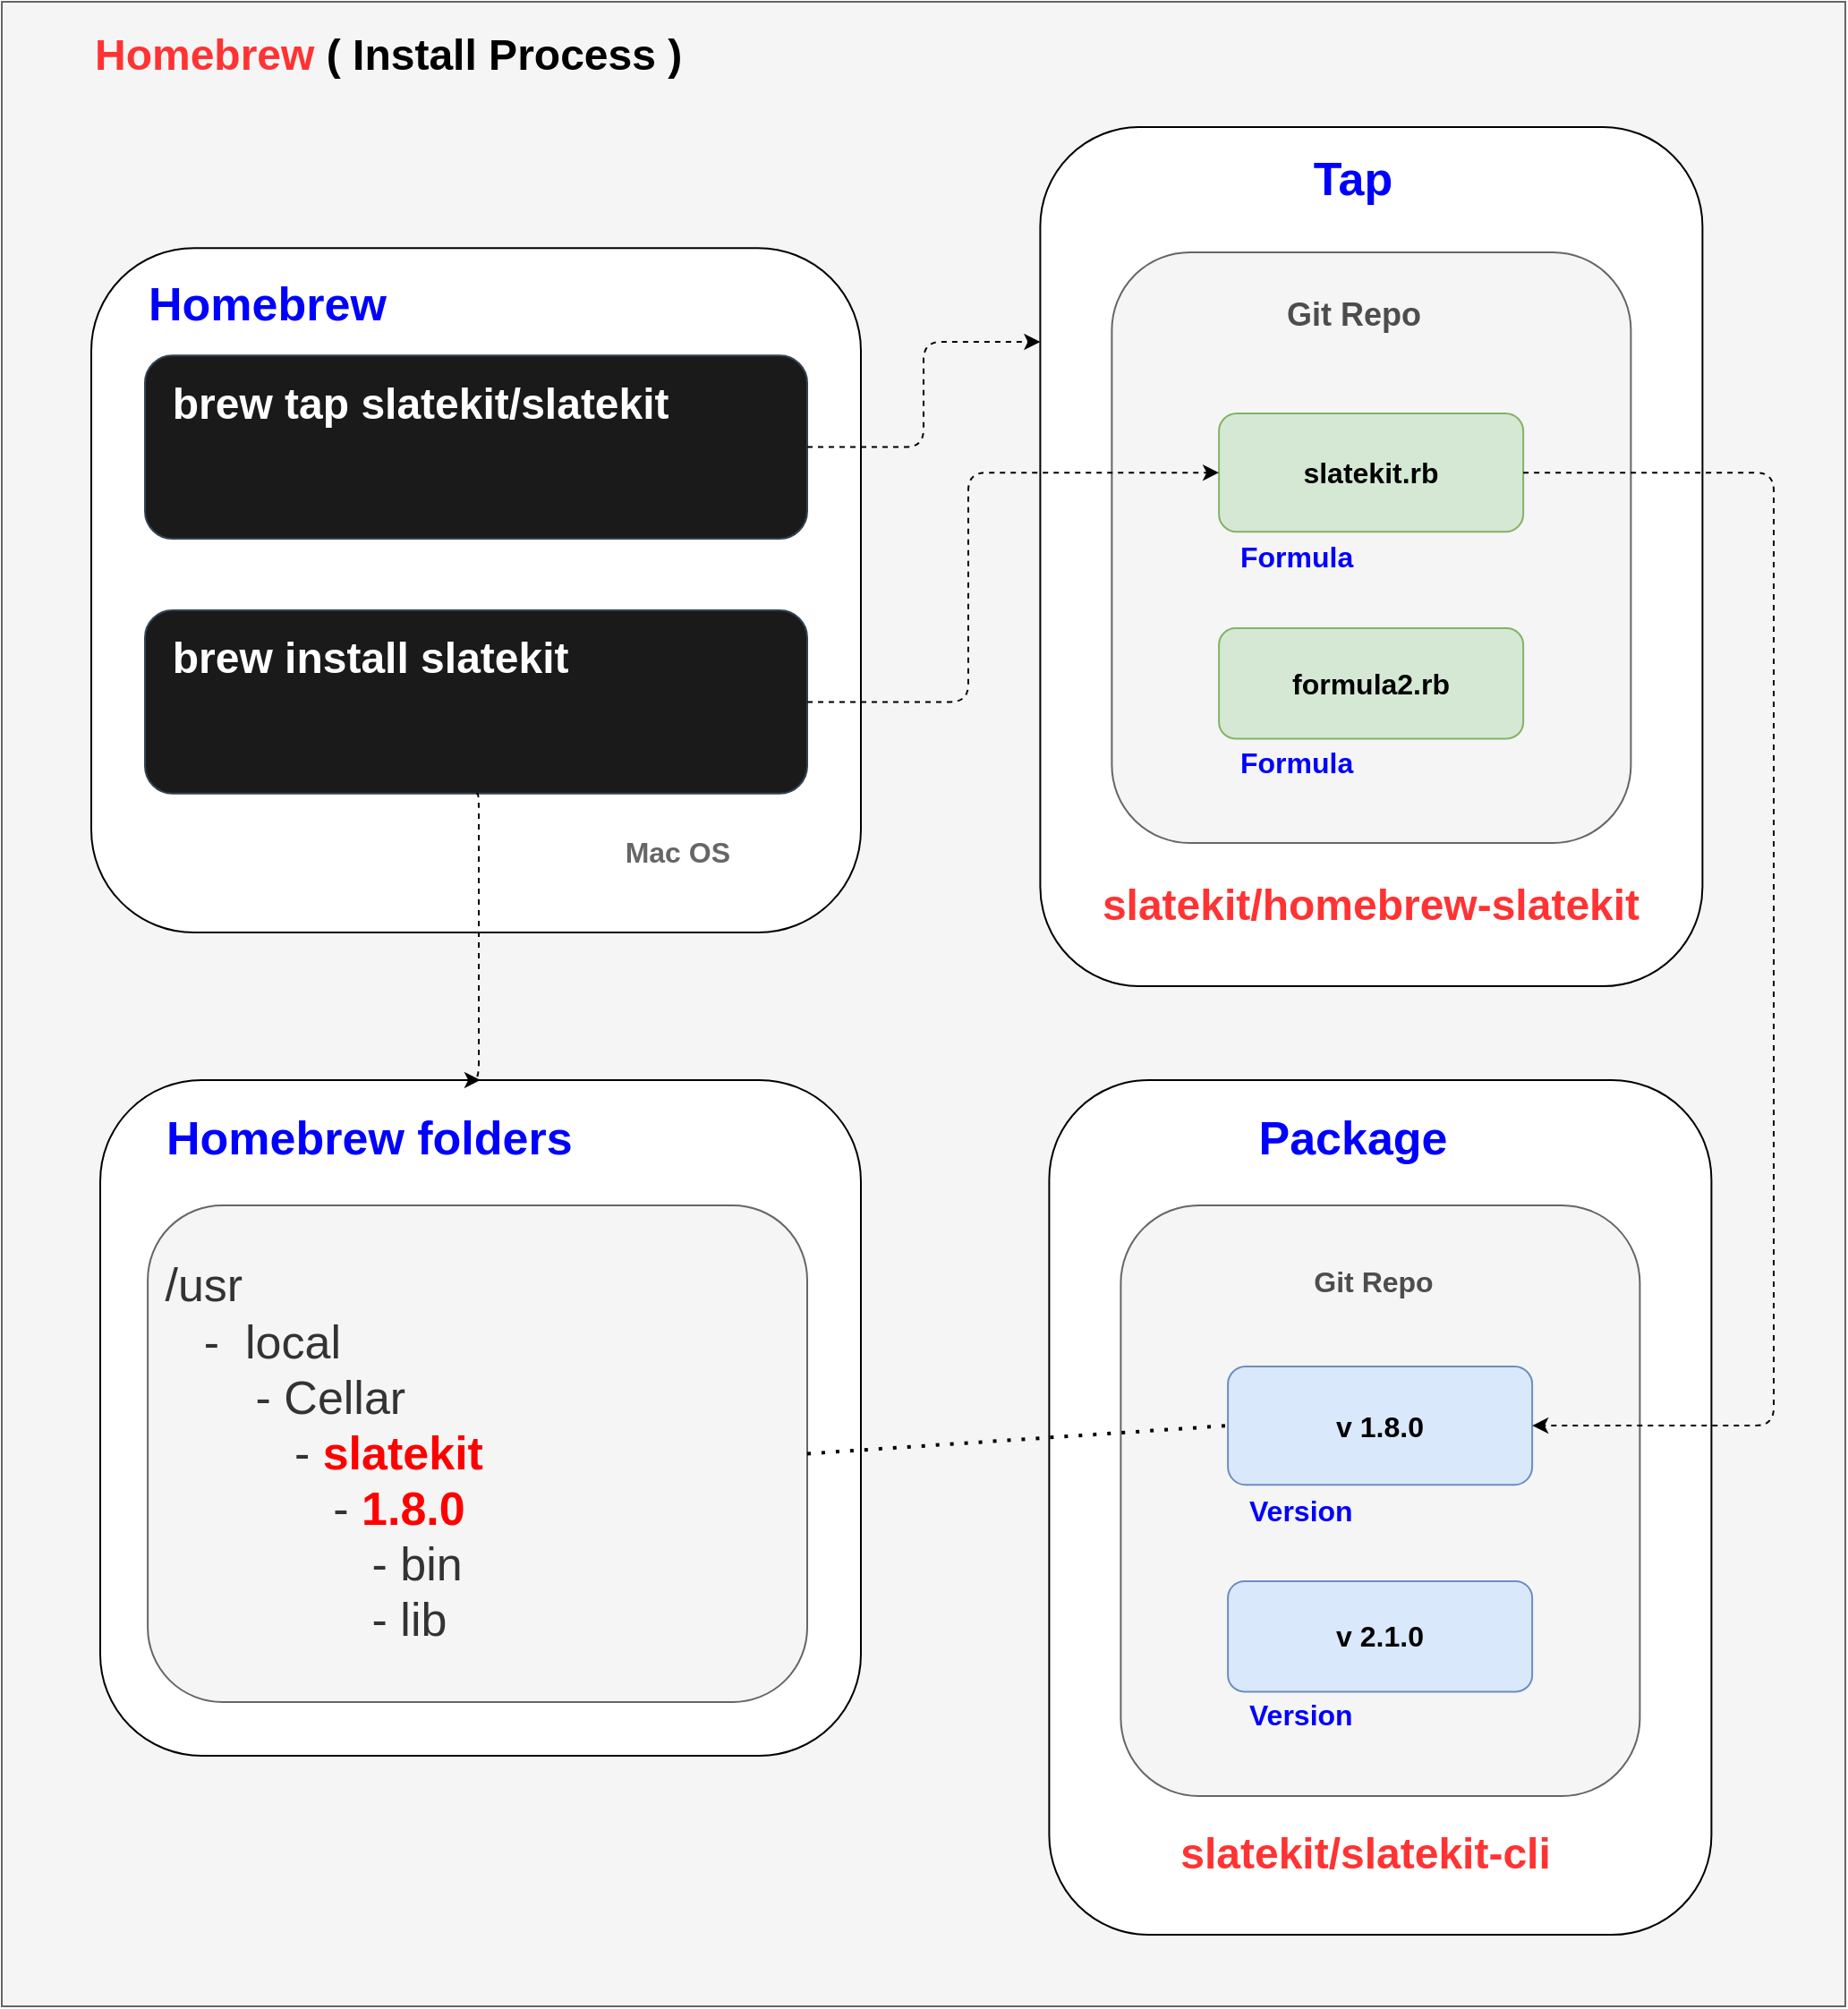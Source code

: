 <mxfile version="14.2.4" type="device"><diagram id="WI9T0HZ2pTsCkuznbFz-" name="Page-1"><mxGraphModel dx="2372" dy="1414" grid="1" gridSize="10" guides="1" tooltips="1" connect="1" arrows="1" fold="1" page="1" pageScale="1" pageWidth="583" pageHeight="413" math="0" shadow="0"><root><mxCell id="0"/><mxCell id="1" parent="0"/><mxCell id="dkpI0AUmnZosLw2rEWEU-10" value="" style="rounded=0;whiteSpace=wrap;html=1;fillColor=#f5f5f5;strokeColor=#666666;fontColor=#333333;" parent="1" vertex="1"><mxGeometry x="30" y="20" width="1030" height="1120" as="geometry"/></mxCell><mxCell id="LH2sXzoeOZG54SC4Cbi2-18" value="" style="rounded=1;whiteSpace=wrap;html=1;glass=0;align=left;" parent="1" vertex="1"><mxGeometry x="610.2" y="90" width="370" height="480" as="geometry"/></mxCell><mxCell id="LH2sXzoeOZG54SC4Cbi2-17" value="&lt;font size=&quot;1&quot; color=&quot;#0000ff&quot;&gt;&lt;b style=&quot;font-size: 26px&quot;&gt;Tap&lt;/b&gt;&lt;/font&gt;" style="text;html=1;strokeColor=none;fillColor=none;align=center;verticalAlign=middle;whiteSpace=wrap;rounded=0;" parent="1" vertex="1"><mxGeometry x="720.4" y="104" width="130" height="30" as="geometry"/></mxCell><mxCell id="dkpI0AUmnZosLw2rEWEU-12" value="&lt;font style=&quot;font-size: 24px&quot;&gt;&lt;b&gt;&lt;font color=&quot;#ff3333&quot; style=&quot;font-size: 24px&quot;&gt;Homebrew&lt;/font&gt;&lt;font color=&quot;#3333ff&quot; style=&quot;font-size: 24px&quot;&gt;&amp;nbsp;&lt;/font&gt;( Install Process )&lt;/b&gt;&lt;/font&gt;" style="text;html=1;strokeColor=none;fillColor=none;align=left;verticalAlign=middle;whiteSpace=wrap;rounded=0;" parent="1" vertex="1"><mxGeometry x="80" y="40" width="930" height="20" as="geometry"/></mxCell><mxCell id="HlOIRCmBT_TTQaV18blw-47" value="" style="rounded=1;whiteSpace=wrap;html=1;glass=0;align=left;fillColor=#f5f5f5;strokeColor=#666666;fontColor=#333333;" parent="1" vertex="1"><mxGeometry x="650.2" y="160" width="290" height="330" as="geometry"/></mxCell><mxCell id="LH2sXzoeOZG54SC4Cbi2-6" value="&lt;b&gt;&lt;font&gt;&lt;span style=&quot;font-size: 16px&quot;&gt;formula2.rb&lt;/span&gt;&lt;br&gt;&lt;/font&gt;&lt;/b&gt;" style="rounded=1;whiteSpace=wrap;html=1;fillColor=#d5e8d4;strokeColor=#82b366;" parent="1" vertex="1"><mxGeometry x="710.06" y="370" width="170" height="61.75" as="geometry"/></mxCell><mxCell id="LH2sXzoeOZG54SC4Cbi2-7" value="&lt;b&gt;&lt;font&gt;&lt;span style=&quot;font-size: 16px&quot;&gt;slatekit.rb&lt;/span&gt;&lt;br&gt;&lt;/font&gt;&lt;/b&gt;" style="rounded=1;whiteSpace=wrap;html=1;fillColor=#d5e8d4;strokeColor=#82b366;" parent="1" vertex="1"><mxGeometry x="710.06" y="250.0" width="170" height="66.14" as="geometry"/></mxCell><mxCell id="HlOIRCmBT_TTQaV18blw-13" value="&lt;font style=&quot;font-size: 16px&quot; color=&quot;#0000ff&quot;&gt;&lt;b&gt;Formula&lt;/b&gt;&lt;/font&gt;" style="text;html=1;strokeColor=none;fillColor=none;align=left;verticalAlign=middle;whiteSpace=wrap;rounded=0;" parent="1" vertex="1"><mxGeometry x="719.77" y="320.14" width="143.88" height="20" as="geometry"/></mxCell><mxCell id="HlOIRCmBT_TTQaV18blw-14" value="&lt;span style=&quot;font-size: 16px&quot;&gt;&lt;b&gt;&lt;font color=&quot;#0000ff&quot;&gt;Formula&lt;/font&gt;&lt;/b&gt;&lt;/span&gt;" style="text;html=1;strokeColor=none;fillColor=none;align=left;verticalAlign=middle;whiteSpace=wrap;rounded=0;" parent="1" vertex="1"><mxGeometry x="720.26" y="434.75" width="80" height="20" as="geometry"/></mxCell><mxCell id="HlOIRCmBT_TTQaV18blw-48" value="&lt;font color=&quot;#ff3333&quot; size=&quot;1&quot;&gt;&lt;b style=&quot;font-size: 24px&quot;&gt;slatekit/homebrew-slatekit&lt;/b&gt;&lt;/font&gt;" style="text;html=1;strokeColor=none;fillColor=none;align=center;verticalAlign=middle;whiteSpace=wrap;rounded=0;" parent="1" vertex="1"><mxGeometry x="630" y="510" width="330" height="30" as="geometry"/></mxCell><mxCell id="HlOIRCmBT_TTQaV18blw-124" value="&lt;font&gt;&lt;b&gt;&lt;font style=&quot;font-size: 18px&quot;&gt;Git Repo&lt;/font&gt;&lt;br&gt;&lt;/b&gt;&lt;/font&gt;" style="text;html=1;strokeColor=none;fillColor=none;align=center;verticalAlign=middle;whiteSpace=wrap;rounded=0;rotation=0;fontColor=#4D4D4D;" parent="1" vertex="1"><mxGeometry x="644.15" y="180" width="282.5" height="30" as="geometry"/></mxCell><mxCell id="HlOIRCmBT_TTQaV18blw-136" value="" style="rounded=1;whiteSpace=wrap;html=1;glass=0;strokeWidth=1;fontSize=14;align=left;" parent="1" vertex="1"><mxGeometry x="85" y="622.46" width="425" height="377.54" as="geometry"/></mxCell><mxCell id="HlOIRCmBT_TTQaV18blw-143" value="&lt;div&gt;&lt;b&gt;&lt;font style=&quot;font-size: 26px&quot;&gt;Homebrew folders&lt;/font&gt;&lt;/b&gt;&lt;/div&gt;" style="text;html=1;strokeColor=none;fillColor=none;align=left;verticalAlign=middle;whiteSpace=wrap;rounded=0;fontColor=#0000FF;" parent="1" vertex="1"><mxGeometry x="120" y="640" width="308.44" height="30" as="geometry"/></mxCell><mxCell id="OcMX7YEu_8CPOmPkOo8j-100" value="" style="rounded=1;whiteSpace=wrap;html=1;glass=0;align=left;" parent="1" vertex="1"><mxGeometry x="80" y="157.6" width="430" height="382.4" as="geometry"/></mxCell><mxCell id="OcMX7YEu_8CPOmPkOo8j-101" value="&lt;b&gt;&lt;font style=&quot;font-size: 16px&quot;&gt;&amp;nbsp; &amp;nbsp;&lt;/font&gt;&lt;font&gt;&lt;font style=&quot;font-size: 24px&quot;&gt;brew tap slatekit/slatekit&amp;nbsp;&lt;/font&gt;&lt;br&gt;&lt;br&gt;&lt;span style=&quot;font-size: 16px&quot;&gt;&amp;nbsp;&amp;nbsp;&lt;/span&gt;&lt;br&gt;&lt;br&gt;&lt;/font&gt;&lt;/b&gt;" style="rounded=1;whiteSpace=wrap;html=1;strokeColor=#314354;fontColor=#ffffff;fillColor=#1A1A1A;align=left;" parent="1" vertex="1"><mxGeometry x="110" y="217.6" width="370" height="102.4" as="geometry"/></mxCell><mxCell id="OcMX7YEu_8CPOmPkOo8j-102" value="&lt;b&gt;&lt;font color=&quot;#0000ff&quot; style=&quot;font-size: 26px&quot;&gt;Homebrew&lt;/font&gt;&lt;/b&gt;" style="text;html=1;strokeColor=none;fillColor=none;align=left;verticalAlign=middle;whiteSpace=wrap;rounded=0;" parent="1" vertex="1"><mxGeometry x="110.0" y="174.34" width="123.22" height="30" as="geometry"/></mxCell><mxCell id="OcMX7YEu_8CPOmPkOo8j-104" value="&lt;span style=&quot;font-size: 16px&quot;&gt;&lt;b&gt;Mac OS&lt;/b&gt;&lt;/span&gt;" style="text;html=1;strokeColor=none;fillColor=none;align=right;verticalAlign=middle;whiteSpace=wrap;rounded=0;fontColor=#666666;" parent="1" vertex="1"><mxGeometry x="170.0" y="480.0" width="269.45" height="30" as="geometry"/></mxCell><mxCell id="e2J_gU8F3vRVXCW90ANK-2" value="" style="rounded=1;whiteSpace=wrap;html=1;glass=0;align=left;" vertex="1" parent="1"><mxGeometry x="615.2" y="622.46" width="370" height="477.54" as="geometry"/></mxCell><mxCell id="e2J_gU8F3vRVXCW90ANK-3" value="&lt;font size=&quot;1&quot; color=&quot;#0000ff&quot;&gt;&lt;b style=&quot;font-size: 26px&quot;&gt;Package&lt;/b&gt;&lt;/font&gt;" style="text;html=1;strokeColor=none;fillColor=none;align=center;verticalAlign=middle;whiteSpace=wrap;rounded=0;" vertex="1" parent="1"><mxGeometry x="720.4" y="640" width="130" height="30" as="geometry"/></mxCell><mxCell id="e2J_gU8F3vRVXCW90ANK-4" value="" style="rounded=1;whiteSpace=wrap;html=1;glass=0;align=left;fillColor=#f5f5f5;strokeColor=#666666;fontColor=#333333;" vertex="1" parent="1"><mxGeometry x="655.2" y="692.46" width="290" height="330" as="geometry"/></mxCell><mxCell id="e2J_gU8F3vRVXCW90ANK-5" value="&lt;b&gt;&lt;font&gt;&lt;span style=&quot;font-size: 16px&quot;&gt;v 2.1.0&lt;/span&gt;&lt;br&gt;&lt;/font&gt;&lt;/b&gt;" style="rounded=1;whiteSpace=wrap;html=1;fillColor=#dae8fc;strokeColor=#6c8ebf;" vertex="1" parent="1"><mxGeometry x="715.06" y="902.46" width="170" height="61.75" as="geometry"/></mxCell><mxCell id="e2J_gU8F3vRVXCW90ANK-6" value="&lt;b&gt;&lt;font&gt;&lt;span style=&quot;font-size: 16px&quot;&gt;v 1.8.0&lt;/span&gt;&lt;br&gt;&lt;/font&gt;&lt;/b&gt;" style="rounded=1;whiteSpace=wrap;html=1;fillColor=#dae8fc;strokeColor=#6c8ebf;" vertex="1" parent="1"><mxGeometry x="715.06" y="782.46" width="170" height="66.14" as="geometry"/></mxCell><mxCell id="e2J_gU8F3vRVXCW90ANK-7" value="&lt;font style=&quot;font-size: 16px&quot; color=&quot;#0000ff&quot;&gt;&lt;b&gt;Version&amp;nbsp;&lt;/b&gt;&lt;/font&gt;" style="text;html=1;strokeColor=none;fillColor=none;align=left;verticalAlign=middle;whiteSpace=wrap;rounded=0;" vertex="1" parent="1"><mxGeometry x="724.77" y="852.6" width="143.88" height="20" as="geometry"/></mxCell><mxCell id="e2J_gU8F3vRVXCW90ANK-8" value="&lt;span style=&quot;font-size: 16px&quot;&gt;&lt;b&gt;&lt;font color=&quot;#0000ff&quot;&gt;Version&lt;/font&gt;&lt;/b&gt;&lt;/span&gt;" style="text;html=1;strokeColor=none;fillColor=none;align=left;verticalAlign=middle;whiteSpace=wrap;rounded=0;" vertex="1" parent="1"><mxGeometry x="725.26" y="967.21" width="80" height="20" as="geometry"/></mxCell><mxCell id="e2J_gU8F3vRVXCW90ANK-9" value="&lt;font color=&quot;#ff3333&quot; size=&quot;1&quot;&gt;&lt;b style=&quot;font-size: 24px&quot;&gt;slatekit/slatekit-cli&lt;/b&gt;&lt;/font&gt;" style="text;html=1;strokeColor=none;fillColor=none;align=center;verticalAlign=middle;whiteSpace=wrap;rounded=0;" vertex="1" parent="1"><mxGeometry x="641.71" y="1040" width="300" height="30" as="geometry"/></mxCell><mxCell id="e2J_gU8F3vRVXCW90ANK-10" value="&lt;font style=&quot;font-size: 16px&quot;&gt;&lt;b&gt;Git Repo&lt;br&gt;&lt;/b&gt;&lt;/font&gt;" style="text;html=1;strokeColor=none;fillColor=none;align=center;verticalAlign=middle;whiteSpace=wrap;rounded=0;rotation=0;fontColor=#4D4D4D;" vertex="1" parent="1"><mxGeometry x="655.46" y="720" width="282.5" height="30" as="geometry"/></mxCell><mxCell id="e2J_gU8F3vRVXCW90ANK-14" value="" style="edgeStyle=elbowEdgeStyle;elbow=horizontal;endArrow=classic;html=1;dashed=1;exitX=1;exitY=0.5;exitDx=0;exitDy=0;entryX=1;entryY=0.5;entryDx=0;entryDy=0;" edge="1" parent="1" source="LH2sXzoeOZG54SC4Cbi2-7" target="e2J_gU8F3vRVXCW90ANK-6"><mxGeometry width="50" height="50" relative="1" as="geometry"><mxPoint x="470" y="620" as="sourcePoint"/><mxPoint x="520" y="570" as="targetPoint"/><Array as="points"><mxPoint x="1020" y="550"/></Array></mxGeometry></mxCell><mxCell id="e2J_gU8F3vRVXCW90ANK-15" value="" style="edgeStyle=elbowEdgeStyle;elbow=horizontal;endArrow=classic;html=1;dashed=1;exitX=1;exitY=0.5;exitDx=0;exitDy=0;entryX=0;entryY=0.25;entryDx=0;entryDy=0;" edge="1" parent="1" source="OcMX7YEu_8CPOmPkOo8j-101" target="LH2sXzoeOZG54SC4Cbi2-18"><mxGeometry width="50" height="50" relative="1" as="geometry"><mxPoint x="-230" y="820" as="sourcePoint"/><mxPoint x="-180" y="770" as="targetPoint"/></mxGeometry></mxCell><mxCell id="e2J_gU8F3vRVXCW90ANK-17" value="&lt;b&gt;&lt;font style=&quot;font-size: 16px&quot;&gt;&amp;nbsp; &amp;nbsp;&lt;/font&gt;&lt;font&gt;&lt;font style=&quot;font-size: 24px&quot;&gt;brew install slatekit&lt;/font&gt;&lt;br&gt;&lt;br&gt;&lt;span style=&quot;font-size: 16px&quot;&gt;&amp;nbsp;&amp;nbsp;&lt;/span&gt;&lt;br&gt;&lt;br&gt;&lt;/font&gt;&lt;/b&gt;" style="rounded=1;whiteSpace=wrap;html=1;strokeColor=#314354;fontColor=#ffffff;fillColor=#1A1A1A;align=left;" vertex="1" parent="1"><mxGeometry x="110" y="360" width="370" height="102.4" as="geometry"/></mxCell><mxCell id="e2J_gU8F3vRVXCW90ANK-18" value="" style="edgeStyle=elbowEdgeStyle;elbow=horizontal;endArrow=classic;html=1;dashed=1;exitX=1;exitY=0.5;exitDx=0;exitDy=0;entryX=0;entryY=0.5;entryDx=0;entryDy=0;" edge="1" parent="1" source="e2J_gU8F3vRVXCW90ANK-17" target="LH2sXzoeOZG54SC4Cbi2-7"><mxGeometry width="50" height="50" relative="1" as="geometry"><mxPoint x="-270" y="890" as="sourcePoint"/><mxPoint x="-220" y="840" as="targetPoint"/><Array as="points"><mxPoint x="570" y="360"/></Array></mxGeometry></mxCell><mxCell id="e2J_gU8F3vRVXCW90ANK-19" value="&lt;span style=&quot;font-size: 26px&quot;&gt;&amp;nbsp;/usr&amp;nbsp;&lt;br&gt;&amp;nbsp; &amp;nbsp; -&amp;nbsp; local&amp;nbsp;&lt;br&gt;&amp;nbsp; &amp;nbsp; &amp;nbsp; &amp;nbsp; - Cellar&lt;br&gt;&amp;nbsp; &amp;nbsp; &amp;nbsp; &amp;nbsp; &amp;nbsp; &amp;nbsp;- &lt;b&gt;&lt;font color=&quot;#ff0000&quot;&gt;slatekit&lt;/font&gt;&lt;/b&gt;&lt;br&gt;&amp;nbsp; &amp;nbsp; &amp;nbsp; &amp;nbsp; &amp;nbsp; &amp;nbsp; &amp;nbsp; - &lt;b&gt;&lt;font color=&quot;#ff0000&quot;&gt;1.8.0&lt;/font&gt;&lt;/b&gt;&lt;br&gt;&amp;nbsp; &amp;nbsp; &amp;nbsp; &amp;nbsp; &amp;nbsp; &amp;nbsp; &amp;nbsp; &amp;nbsp; &amp;nbsp;- bin&amp;nbsp;&lt;br&gt;&amp;nbsp; &amp;nbsp; &amp;nbsp; &amp;nbsp; &amp;nbsp; &amp;nbsp; &amp;nbsp; &amp;nbsp; &amp;nbsp;- lib&lt;br&gt;&lt;/span&gt;" style="rounded=1;whiteSpace=wrap;html=1;glass=0;align=left;fillColor=#f5f5f5;strokeColor=#666666;fontColor=#333333;" vertex="1" parent="1"><mxGeometry x="111.56" y="692.46" width="368.44" height="277.54" as="geometry"/></mxCell><mxCell id="e2J_gU8F3vRVXCW90ANK-22" value="" style="edgeStyle=elbowEdgeStyle;elbow=horizontal;endArrow=classic;html=1;dashed=1;exitX=0.5;exitY=1;exitDx=0;exitDy=0;entryX=0.5;entryY=0;entryDx=0;entryDy=0;" edge="1" parent="1" source="e2J_gU8F3vRVXCW90ANK-17" target="HlOIRCmBT_TTQaV18blw-136"><mxGeometry width="50" height="50" relative="1" as="geometry"><mxPoint x="-90" y="710" as="sourcePoint"/><mxPoint x="-40" y="660" as="targetPoint"/></mxGeometry></mxCell><mxCell id="e2J_gU8F3vRVXCW90ANK-23" value="" style="endArrow=none;dashed=1;html=1;dashPattern=1 3;strokeWidth=2;entryX=0;entryY=0.5;entryDx=0;entryDy=0;exitX=1;exitY=0.5;exitDx=0;exitDy=0;" edge="1" parent="1" source="e2J_gU8F3vRVXCW90ANK-19" target="e2J_gU8F3vRVXCW90ANK-6"><mxGeometry width="50" height="50" relative="1" as="geometry"><mxPoint x="-160" y="930" as="sourcePoint"/><mxPoint x="-110" y="880" as="targetPoint"/></mxGeometry></mxCell></root></mxGraphModel></diagram></mxfile>